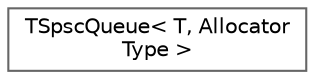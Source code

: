 digraph "Graphical Class Hierarchy"
{
 // INTERACTIVE_SVG=YES
 // LATEX_PDF_SIZE
  bgcolor="transparent";
  edge [fontname=Helvetica,fontsize=10,labelfontname=Helvetica,labelfontsize=10];
  node [fontname=Helvetica,fontsize=10,shape=box,height=0.2,width=0.4];
  rankdir="LR";
  Node0 [id="Node000000",label="TSpscQueue\< T, Allocator\lType \>",height=0.2,width=0.4,color="grey40", fillcolor="white", style="filled",URL="$df/ddd/classTSpscQueue.html",tooltip="Fast single-producer/single-consumer unbounded concurrent queue."];
}
